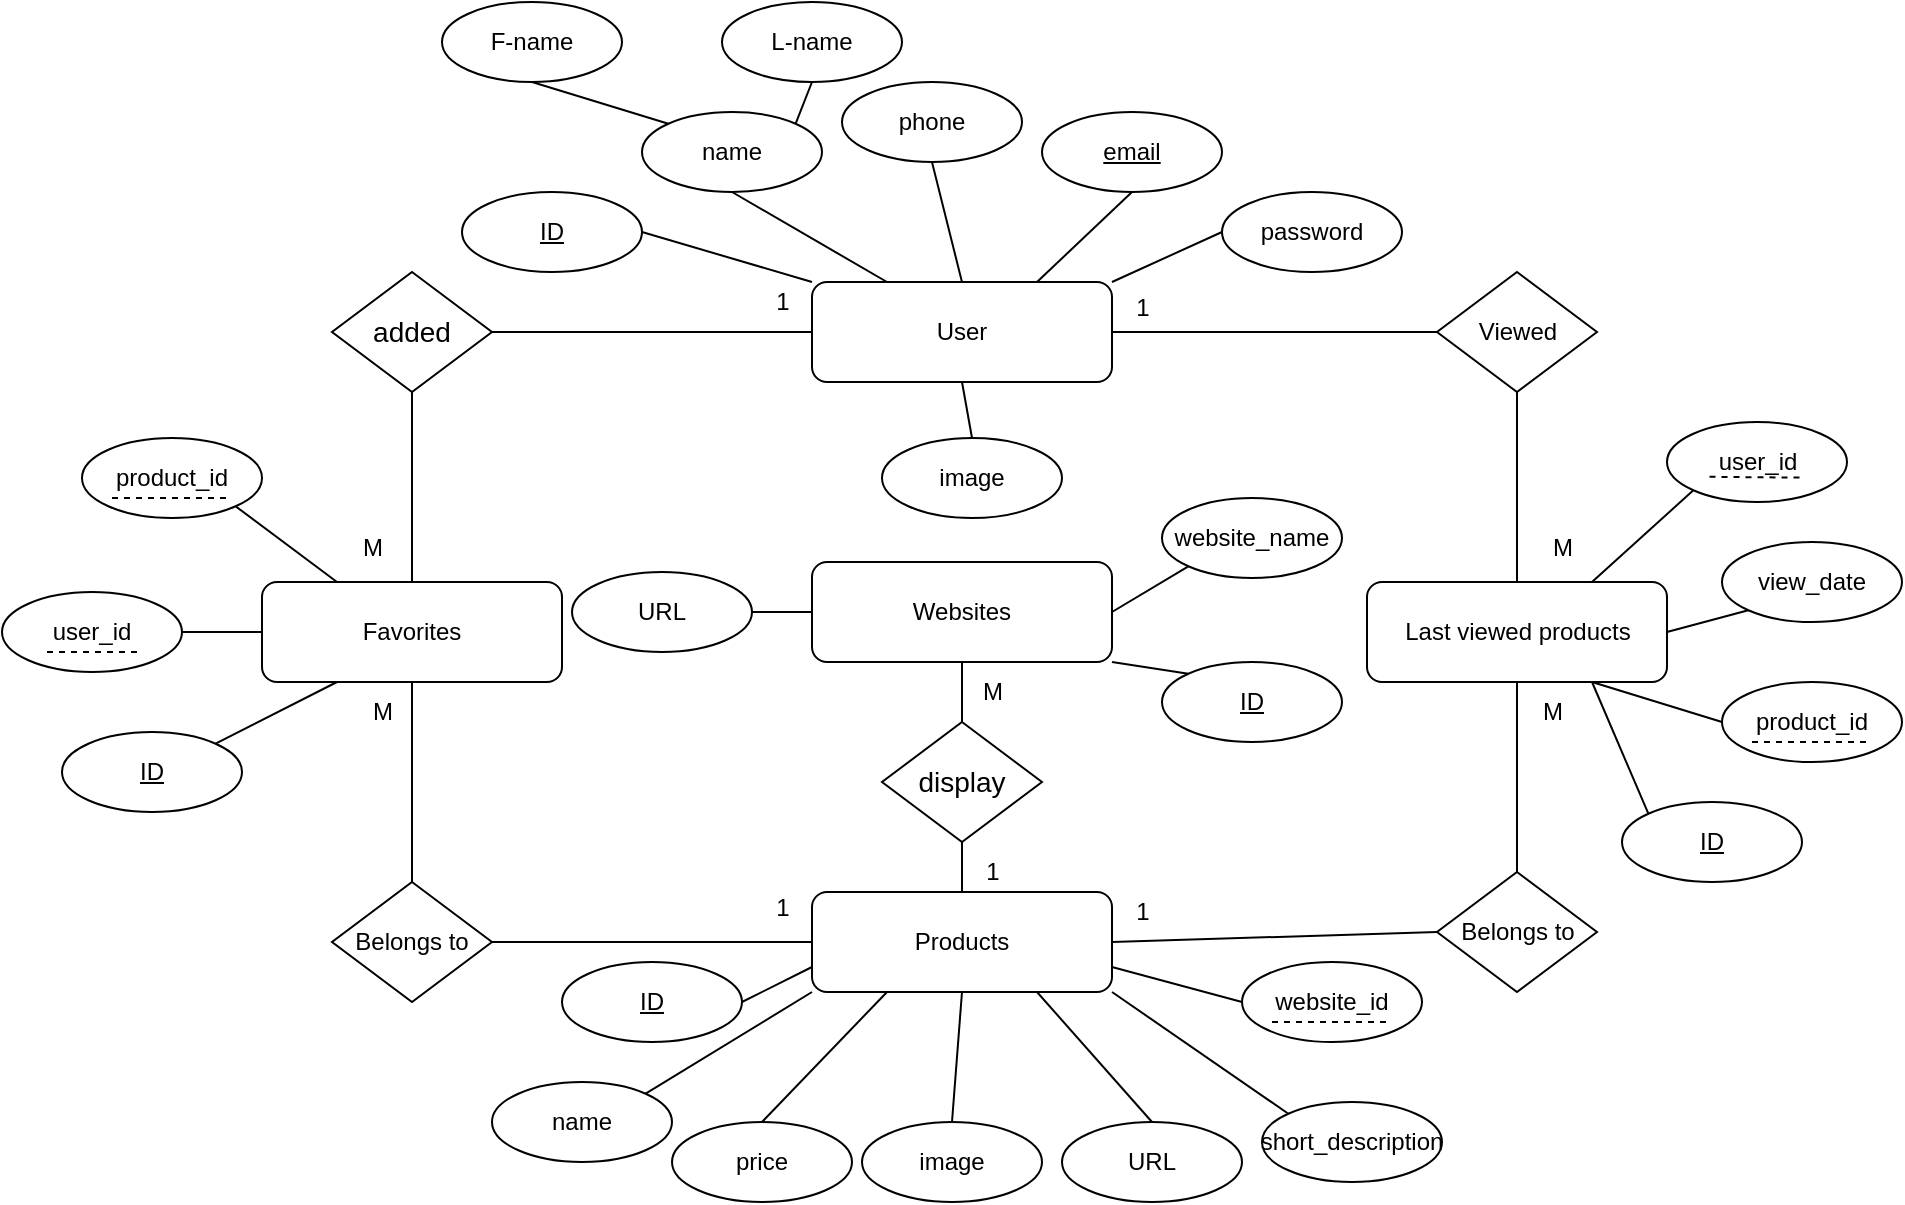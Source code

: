 <mxfile version="22.1.15" type="github">
  <diagram name="Page-1" id="WOP2-RksU-mO_7DsM-_O">
    <mxGraphModel dx="2109" dy="5055" grid="1" gridSize="10" guides="1" tooltips="1" connect="1" arrows="1" fold="1" page="1" pageScale="1" pageWidth="850" pageHeight="1100" math="0" shadow="0">
      <root>
        <mxCell id="0" />
        <mxCell id="1" parent="0" />
        <mxCell id="4PrdgSwKh92XZqFmVlbO-7" value="User" style="rounded=1;whiteSpace=wrap;html=1;" parent="1" vertex="1">
          <mxGeometry x="275" y="-3230" width="150" height="50" as="geometry" />
        </mxCell>
        <mxCell id="4PrdgSwKh92XZqFmVlbO-8" value="Products" style="rounded=1;whiteSpace=wrap;html=1;" parent="1" vertex="1">
          <mxGeometry x="275" y="-2925" width="150" height="50" as="geometry" />
        </mxCell>
        <mxCell id="4PrdgSwKh92XZqFmVlbO-10" value="Last viewed products" style="rounded=1;whiteSpace=wrap;html=1;" parent="1" vertex="1">
          <mxGeometry x="552.5" y="-3080" width="150" height="50" as="geometry" />
        </mxCell>
        <mxCell id="4PrdgSwKh92XZqFmVlbO-11" value="Favorites" style="rounded=1;whiteSpace=wrap;html=1;" parent="1" vertex="1">
          <mxGeometry y="-3080" width="150" height="50" as="geometry" />
        </mxCell>
        <mxCell id="4PrdgSwKh92XZqFmVlbO-12" value="Viewed" style="rhombus;whiteSpace=wrap;html=1;" parent="1" vertex="1">
          <mxGeometry x="587.5" y="-3235" width="80" height="60" as="geometry" />
        </mxCell>
        <mxCell id="4PrdgSwKh92XZqFmVlbO-13" value="" style="endArrow=none;html=1;rounded=0;exitX=0;exitY=0.5;exitDx=0;exitDy=0;entryX=1;entryY=0.5;entryDx=0;entryDy=0;" parent="1" source="4PrdgSwKh92XZqFmVlbO-12" target="4PrdgSwKh92XZqFmVlbO-7" edge="1">
          <mxGeometry width="50" height="50" relative="1" as="geometry">
            <mxPoint x="340" y="-3000" as="sourcePoint" />
            <mxPoint x="390" y="-3050" as="targetPoint" />
          </mxGeometry>
        </mxCell>
        <mxCell id="4PrdgSwKh92XZqFmVlbO-14" value="" style="endArrow=none;html=1;rounded=0;exitX=0.5;exitY=1;exitDx=0;exitDy=0;entryX=0.5;entryY=0;entryDx=0;entryDy=0;" parent="1" source="4PrdgSwKh92XZqFmVlbO-12" target="4PrdgSwKh92XZqFmVlbO-10" edge="1">
          <mxGeometry width="50" height="50" relative="1" as="geometry">
            <mxPoint x="340" y="-3000" as="sourcePoint" />
            <mxPoint x="390" y="-3050" as="targetPoint" />
          </mxGeometry>
        </mxCell>
        <mxCell id="4PrdgSwKh92XZqFmVlbO-16" value="&lt;span style=&quot;border-color: var(--border-color);&quot;&gt;&lt;font style=&quot;border-color: var(--border-color); font-size: 14px;&quot;&gt;added&lt;/font&gt;&lt;/span&gt;" style="rhombus;whiteSpace=wrap;html=1;" parent="1" vertex="1">
          <mxGeometry x="35" y="-3235" width="80" height="60" as="geometry" />
        </mxCell>
        <mxCell id="4PrdgSwKh92XZqFmVlbO-17" value="" style="endArrow=none;html=1;rounded=0;exitX=0.5;exitY=1;exitDx=0;exitDy=0;entryX=0.5;entryY=0;entryDx=0;entryDy=0;" parent="1" source="4PrdgSwKh92XZqFmVlbO-16" target="4PrdgSwKh92XZqFmVlbO-11" edge="1">
          <mxGeometry width="50" height="50" relative="1" as="geometry">
            <mxPoint x="-22.5" y="-2940" as="sourcePoint" />
            <mxPoint x="62.5" y="-2975" as="targetPoint" />
          </mxGeometry>
        </mxCell>
        <mxCell id="4PrdgSwKh92XZqFmVlbO-18" value="" style="endArrow=none;html=1;rounded=0;exitX=1;exitY=0.5;exitDx=0;exitDy=0;entryX=0;entryY=0.5;entryDx=0;entryDy=0;" parent="1" source="4PrdgSwKh92XZqFmVlbO-16" target="4PrdgSwKh92XZqFmVlbO-7" edge="1">
          <mxGeometry width="50" height="50" relative="1" as="geometry">
            <mxPoint x="-22.5" y="-2940" as="sourcePoint" />
            <mxPoint x="317.5" y="-2975" as="targetPoint" />
          </mxGeometry>
        </mxCell>
        <mxCell id="4PrdgSwKh92XZqFmVlbO-22" value="Belongs to" style="rhombus;whiteSpace=wrap;html=1;" parent="1" vertex="1">
          <mxGeometry x="35" y="-2930" width="80" height="60" as="geometry" />
        </mxCell>
        <mxCell id="4PrdgSwKh92XZqFmVlbO-23" value="" style="endArrow=none;html=1;rounded=0;exitX=0.5;exitY=0;exitDx=0;exitDy=0;entryX=0.5;entryY=1;entryDx=0;entryDy=0;" parent="1" source="4PrdgSwKh92XZqFmVlbO-22" target="4PrdgSwKh92XZqFmVlbO-11" edge="1">
          <mxGeometry width="50" height="50" relative="1" as="geometry">
            <mxPoint x="-65" y="-2835" as="sourcePoint" />
            <mxPoint x="20" y="-2870" as="targetPoint" />
          </mxGeometry>
        </mxCell>
        <mxCell id="4PrdgSwKh92XZqFmVlbO-24" value="" style="endArrow=none;html=1;rounded=0;exitX=1;exitY=0.5;exitDx=0;exitDy=0;entryX=0;entryY=0.5;entryDx=0;entryDy=0;" parent="1" source="4PrdgSwKh92XZqFmVlbO-22" target="4PrdgSwKh92XZqFmVlbO-8" edge="1">
          <mxGeometry width="50" height="50" relative="1" as="geometry">
            <mxPoint x="-65" y="-2835" as="sourcePoint" />
            <mxPoint x="275" y="-2870" as="targetPoint" />
          </mxGeometry>
        </mxCell>
        <mxCell id="4PrdgSwKh92XZqFmVlbO-25" value="Belongs to" style="rhombus;whiteSpace=wrap;html=1;" parent="1" vertex="1">
          <mxGeometry x="587.5" y="-2935" width="80" height="60" as="geometry" />
        </mxCell>
        <mxCell id="4PrdgSwKh92XZqFmVlbO-26" value="" style="endArrow=none;html=1;rounded=0;exitX=0;exitY=0.5;exitDx=0;exitDy=0;entryX=1;entryY=0.5;entryDx=0;entryDy=0;" parent="1" source="4PrdgSwKh92XZqFmVlbO-25" target="4PrdgSwKh92XZqFmVlbO-8" edge="1">
          <mxGeometry width="50" height="50" relative="1" as="geometry">
            <mxPoint x="337.5" y="-2885" as="sourcePoint" />
            <mxPoint x="422.5" y="-2920" as="targetPoint" />
          </mxGeometry>
        </mxCell>
        <mxCell id="4PrdgSwKh92XZqFmVlbO-27" value="" style="endArrow=none;html=1;rounded=0;exitX=0.5;exitY=0;exitDx=0;exitDy=0;entryX=0.5;entryY=1;entryDx=0;entryDy=0;" parent="1" source="4PrdgSwKh92XZqFmVlbO-25" target="4PrdgSwKh92XZqFmVlbO-10" edge="1">
          <mxGeometry width="50" height="50" relative="1" as="geometry">
            <mxPoint x="337.5" y="-2885" as="sourcePoint" />
            <mxPoint x="677.5" y="-2920" as="targetPoint" />
          </mxGeometry>
        </mxCell>
        <mxCell id="4PrdgSwKh92XZqFmVlbO-31" value="Websites" style="rounded=1;whiteSpace=wrap;html=1;" parent="1" vertex="1">
          <mxGeometry x="275" y="-3090" width="150" height="50" as="geometry" />
        </mxCell>
        <mxCell id="4PrdgSwKh92XZqFmVlbO-32" value="&lt;span style=&quot;border-color: var(--border-color);&quot;&gt;&lt;font style=&quot;border-color: var(--border-color); font-size: 14px;&quot;&gt;display&lt;/font&gt;&lt;/span&gt;" style="rhombus;whiteSpace=wrap;html=1;" parent="1" vertex="1">
          <mxGeometry x="310" y="-3010" width="80" height="60" as="geometry" />
        </mxCell>
        <mxCell id="4PrdgSwKh92XZqFmVlbO-33" value="" style="endArrow=none;html=1;rounded=0;exitX=0.5;exitY=0;exitDx=0;exitDy=0;entryX=0.5;entryY=1;entryDx=0;entryDy=0;" parent="1" source="4PrdgSwKh92XZqFmVlbO-32" target="4PrdgSwKh92XZqFmVlbO-31" edge="1">
          <mxGeometry width="50" height="50" relative="1" as="geometry">
            <mxPoint x="137.5" y="-2935" as="sourcePoint" />
            <mxPoint x="222.5" y="-2970" as="targetPoint" />
          </mxGeometry>
        </mxCell>
        <mxCell id="4PrdgSwKh92XZqFmVlbO-34" value="" style="endArrow=none;html=1;rounded=0;exitX=0.5;exitY=1;exitDx=0;exitDy=0;entryX=0.5;entryY=0;entryDx=0;entryDy=0;" parent="1" source="4PrdgSwKh92XZqFmVlbO-32" edge="1">
          <mxGeometry width="50" height="50" relative="1" as="geometry">
            <mxPoint x="137.5" y="-2935" as="sourcePoint" />
            <mxPoint x="350" y="-2925" as="targetPoint" />
          </mxGeometry>
        </mxCell>
        <mxCell id="4PrdgSwKh92XZqFmVlbO-41" value="1" style="text;html=1;align=center;verticalAlign=middle;resizable=0;points=[];autosize=1;strokeColor=none;fillColor=none;" parent="1" vertex="1">
          <mxGeometry x="350" y="-2950" width="30" height="30" as="geometry" />
        </mxCell>
        <mxCell id="4PrdgSwKh92XZqFmVlbO-42" value="M" style="text;html=1;align=center;verticalAlign=middle;resizable=0;points=[];autosize=1;strokeColor=none;fillColor=none;" parent="1" vertex="1">
          <mxGeometry x="350" y="-3040" width="30" height="30" as="geometry" />
        </mxCell>
        <mxCell id="4PrdgSwKh92XZqFmVlbO-43" value="1" style="text;html=1;align=center;verticalAlign=middle;resizable=0;points=[];autosize=1;strokeColor=none;fillColor=none;" parent="1" vertex="1">
          <mxGeometry x="425" y="-3232" width="30" height="30" as="geometry" />
        </mxCell>
        <mxCell id="4PrdgSwKh92XZqFmVlbO-44" value="M" style="text;html=1;align=center;verticalAlign=middle;resizable=0;points=[];autosize=1;strokeColor=none;fillColor=none;" parent="1" vertex="1">
          <mxGeometry x="635" y="-3112" width="30" height="30" as="geometry" />
        </mxCell>
        <mxCell id="4PrdgSwKh92XZqFmVlbO-45" value="1" style="text;html=1;align=center;verticalAlign=middle;resizable=0;points=[];autosize=1;strokeColor=none;fillColor=none;" parent="1" vertex="1">
          <mxGeometry x="245" y="-3235" width="30" height="30" as="geometry" />
        </mxCell>
        <mxCell id="4PrdgSwKh92XZqFmVlbO-46" value="M" style="text;html=1;align=center;verticalAlign=middle;resizable=0;points=[];autosize=1;strokeColor=none;fillColor=none;" parent="1" vertex="1">
          <mxGeometry x="40" y="-3112" width="30" height="30" as="geometry" />
        </mxCell>
        <mxCell id="4PrdgSwKh92XZqFmVlbO-47" value="1" style="text;html=1;align=center;verticalAlign=middle;resizable=0;points=[];autosize=1;strokeColor=none;fillColor=none;" parent="1" vertex="1">
          <mxGeometry x="425" y="-2930" width="30" height="30" as="geometry" />
        </mxCell>
        <mxCell id="4PrdgSwKh92XZqFmVlbO-48" value="1" style="text;html=1;align=center;verticalAlign=middle;resizable=0;points=[];autosize=1;strokeColor=none;fillColor=none;" parent="1" vertex="1">
          <mxGeometry x="245" y="-2932" width="30" height="30" as="geometry" />
        </mxCell>
        <mxCell id="4PrdgSwKh92XZqFmVlbO-49" value="M" style="text;html=1;align=center;verticalAlign=middle;resizable=0;points=[];autosize=1;strokeColor=none;fillColor=none;" parent="1" vertex="1">
          <mxGeometry x="45" y="-3030" width="30" height="30" as="geometry" />
        </mxCell>
        <mxCell id="4PrdgSwKh92XZqFmVlbO-50" value="M" style="text;html=1;align=center;verticalAlign=middle;resizable=0;points=[];autosize=1;strokeColor=none;fillColor=none;" parent="1" vertex="1">
          <mxGeometry x="630" y="-3030" width="30" height="30" as="geometry" />
        </mxCell>
        <mxCell id="4PrdgSwKh92XZqFmVlbO-51" value="URL" style="ellipse;whiteSpace=wrap;html=1;" parent="1" vertex="1">
          <mxGeometry x="155" y="-3085" width="90" height="40" as="geometry" />
        </mxCell>
        <mxCell id="4PrdgSwKh92XZqFmVlbO-53" value="website_name" style="ellipse;whiteSpace=wrap;html=1;" parent="1" vertex="1">
          <mxGeometry x="450" y="-3122" width="90" height="40" as="geometry" />
        </mxCell>
        <mxCell id="4PrdgSwKh92XZqFmVlbO-56" value="" style="endArrow=none;html=1;rounded=0;exitX=1;exitY=0.5;exitDx=0;exitDy=0;entryX=0;entryY=0.5;entryDx=0;entryDy=0;" parent="1" source="4PrdgSwKh92XZqFmVlbO-51" target="4PrdgSwKh92XZqFmVlbO-31" edge="1">
          <mxGeometry width="50" height="50" relative="1" as="geometry">
            <mxPoint x="360" y="-3080" as="sourcePoint" />
            <mxPoint x="360" y="-3102" as="targetPoint" />
          </mxGeometry>
        </mxCell>
        <mxCell id="4PrdgSwKh92XZqFmVlbO-57" value="" style="endArrow=none;html=1;rounded=0;exitX=1;exitY=0.5;exitDx=0;exitDy=0;entryX=0;entryY=1;entryDx=0;entryDy=0;" parent="1" source="4PrdgSwKh92XZqFmVlbO-31" target="4PrdgSwKh92XZqFmVlbO-53" edge="1">
          <mxGeometry width="50" height="50" relative="1" as="geometry">
            <mxPoint x="370" y="-3070" as="sourcePoint" />
            <mxPoint x="370" y="-3092" as="targetPoint" />
          </mxGeometry>
        </mxCell>
        <mxCell id="4PrdgSwKh92XZqFmVlbO-59" value="name" style="ellipse;whiteSpace=wrap;html=1;" parent="1" vertex="1">
          <mxGeometry x="190" y="-3315" width="90" height="40" as="geometry" />
        </mxCell>
        <mxCell id="4PrdgSwKh92XZqFmVlbO-60" value="password" style="ellipse;whiteSpace=wrap;html=1;" parent="1" vertex="1">
          <mxGeometry x="480" y="-3275" width="90" height="40" as="geometry" />
        </mxCell>
        <mxCell id="4PrdgSwKh92XZqFmVlbO-61" value="&lt;u&gt;email&lt;/u&gt;" style="ellipse;whiteSpace=wrap;html=1;" parent="1" vertex="1">
          <mxGeometry x="390" y="-3315" width="90" height="40" as="geometry" />
        </mxCell>
        <mxCell id="4PrdgSwKh92XZqFmVlbO-62" value="&lt;u&gt;ID&lt;/u&gt;" style="ellipse;whiteSpace=wrap;html=1;" parent="1" vertex="1">
          <mxGeometry x="100" y="-3275" width="90" height="40" as="geometry" />
        </mxCell>
        <mxCell id="4PrdgSwKh92XZqFmVlbO-63" value="" style="endArrow=none;html=1;rounded=0;exitX=1;exitY=0.5;exitDx=0;exitDy=0;entryX=0;entryY=0;entryDx=0;entryDy=0;" parent="1" source="4PrdgSwKh92XZqFmVlbO-62" target="4PrdgSwKh92XZqFmVlbO-7" edge="1">
          <mxGeometry width="50" height="50" relative="1" as="geometry">
            <mxPoint x="180" y="-3030" as="sourcePoint" />
            <mxPoint x="230" y="-3080" as="targetPoint" />
          </mxGeometry>
        </mxCell>
        <mxCell id="4PrdgSwKh92XZqFmVlbO-64" value="" style="endArrow=none;html=1;rounded=0;exitX=0.5;exitY=1;exitDx=0;exitDy=0;entryX=0.25;entryY=0;entryDx=0;entryDy=0;" parent="1" source="4PrdgSwKh92XZqFmVlbO-59" target="4PrdgSwKh92XZqFmVlbO-7" edge="1">
          <mxGeometry width="50" height="50" relative="1" as="geometry">
            <mxPoint x="210" y="-3250" as="sourcePoint" />
            <mxPoint x="285" y="-3220" as="targetPoint" />
          </mxGeometry>
        </mxCell>
        <mxCell id="4PrdgSwKh92XZqFmVlbO-65" value="" style="endArrow=none;html=1;rounded=0;exitX=0.5;exitY=1;exitDx=0;exitDy=0;entryX=0.75;entryY=0;entryDx=0;entryDy=0;" parent="1" source="4PrdgSwKh92XZqFmVlbO-61" target="4PrdgSwKh92XZqFmVlbO-7" edge="1">
          <mxGeometry width="50" height="50" relative="1" as="geometry">
            <mxPoint x="220" y="-3240" as="sourcePoint" />
            <mxPoint x="295" y="-3210" as="targetPoint" />
          </mxGeometry>
        </mxCell>
        <mxCell id="4PrdgSwKh92XZqFmVlbO-66" value="" style="endArrow=none;html=1;rounded=0;exitX=0;exitY=0.5;exitDx=0;exitDy=0;entryX=1;entryY=0;entryDx=0;entryDy=0;" parent="1" source="4PrdgSwKh92XZqFmVlbO-60" target="4PrdgSwKh92XZqFmVlbO-7" edge="1">
          <mxGeometry width="50" height="50" relative="1" as="geometry">
            <mxPoint x="230" y="-3230" as="sourcePoint" />
            <mxPoint x="305" y="-3200" as="targetPoint" />
          </mxGeometry>
        </mxCell>
        <mxCell id="4PrdgSwKh92XZqFmVlbO-67" value="F-name" style="ellipse;whiteSpace=wrap;html=1;" parent="1" vertex="1">
          <mxGeometry x="90" y="-3370" width="90" height="40" as="geometry" />
        </mxCell>
        <mxCell id="4PrdgSwKh92XZqFmVlbO-68" value="L-name" style="ellipse;whiteSpace=wrap;html=1;" parent="1" vertex="1">
          <mxGeometry x="230" y="-3370" width="90" height="40" as="geometry" />
        </mxCell>
        <mxCell id="4PrdgSwKh92XZqFmVlbO-69" value="" style="endArrow=none;html=1;rounded=0;exitX=0.5;exitY=1;exitDx=0;exitDy=0;entryX=0;entryY=0;entryDx=0;entryDy=0;" parent="1" source="4PrdgSwKh92XZqFmVlbO-67" target="4PrdgSwKh92XZqFmVlbO-59" edge="1">
          <mxGeometry width="50" height="50" relative="1" as="geometry">
            <mxPoint x="180" y="-3030" as="sourcePoint" />
            <mxPoint x="230" y="-3080" as="targetPoint" />
          </mxGeometry>
        </mxCell>
        <mxCell id="4PrdgSwKh92XZqFmVlbO-70" value="" style="endArrow=none;html=1;rounded=0;exitX=0.5;exitY=1;exitDx=0;exitDy=0;entryX=1;entryY=0;entryDx=0;entryDy=0;" parent="1" source="4PrdgSwKh92XZqFmVlbO-68" target="4PrdgSwKh92XZqFmVlbO-59" edge="1">
          <mxGeometry width="50" height="50" relative="1" as="geometry">
            <mxPoint x="207" y="-3346" as="sourcePoint" />
            <mxPoint x="233" y="-3314" as="targetPoint" />
          </mxGeometry>
        </mxCell>
        <mxCell id="4PrdgSwKh92XZqFmVlbO-71" value="user_id" style="ellipse;whiteSpace=wrap;html=1;" parent="1" vertex="1">
          <mxGeometry x="702.5" y="-3160" width="90" height="40" as="geometry" />
        </mxCell>
        <mxCell id="4PrdgSwKh92XZqFmVlbO-73" value="view_date" style="ellipse;whiteSpace=wrap;html=1;" parent="1" vertex="1">
          <mxGeometry x="730" y="-3100" width="90" height="40" as="geometry" />
        </mxCell>
        <mxCell id="4PrdgSwKh92XZqFmVlbO-74" value="product_id" style="ellipse;whiteSpace=wrap;html=1;" parent="1" vertex="1">
          <mxGeometry x="730" y="-3030" width="90" height="40" as="geometry" />
        </mxCell>
        <mxCell id="4PrdgSwKh92XZqFmVlbO-75" value="" style="endArrow=none;html=1;rounded=0;exitX=0.75;exitY=0;exitDx=0;exitDy=0;entryX=0;entryY=1;entryDx=0;entryDy=0;" parent="1" source="4PrdgSwKh92XZqFmVlbO-10" target="4PrdgSwKh92XZqFmVlbO-71" edge="1">
          <mxGeometry width="50" height="50" relative="1" as="geometry">
            <mxPoint x="480" y="-3020" as="sourcePoint" />
            <mxPoint x="530" y="-3070" as="targetPoint" />
          </mxGeometry>
        </mxCell>
        <mxCell id="4PrdgSwKh92XZqFmVlbO-76" value="" style="endArrow=none;html=1;rounded=0;exitX=1;exitY=0.5;exitDx=0;exitDy=0;entryX=0;entryY=1;entryDx=0;entryDy=0;" parent="1" source="4PrdgSwKh92XZqFmVlbO-10" target="4PrdgSwKh92XZqFmVlbO-73" edge="1">
          <mxGeometry width="50" height="50" relative="1" as="geometry">
            <mxPoint x="480" y="-3020" as="sourcePoint" />
            <mxPoint x="530" y="-3070" as="targetPoint" />
          </mxGeometry>
        </mxCell>
        <mxCell id="4PrdgSwKh92XZqFmVlbO-77" value="" style="endArrow=none;html=1;rounded=0;exitX=0.75;exitY=1;exitDx=0;exitDy=0;entryX=0;entryY=0.5;entryDx=0;entryDy=0;" parent="1" source="4PrdgSwKh92XZqFmVlbO-10" target="4PrdgSwKh92XZqFmVlbO-74" edge="1">
          <mxGeometry width="50" height="50" relative="1" as="geometry">
            <mxPoint x="480" y="-3020" as="sourcePoint" />
            <mxPoint x="530" y="-3070" as="targetPoint" />
          </mxGeometry>
        </mxCell>
        <mxCell id="4PrdgSwKh92XZqFmVlbO-78" value="&lt;u&gt;ID&lt;/u&gt;" style="ellipse;whiteSpace=wrap;html=1;" parent="1" vertex="1">
          <mxGeometry x="150" y="-2890" width="90" height="40" as="geometry" />
        </mxCell>
        <mxCell id="4PrdgSwKh92XZqFmVlbO-79" value="price" style="ellipse;whiteSpace=wrap;html=1;" parent="1" vertex="1">
          <mxGeometry x="205" y="-2810" width="90" height="40" as="geometry" />
        </mxCell>
        <mxCell id="4PrdgSwKh92XZqFmVlbO-80" value="image" style="ellipse;whiteSpace=wrap;html=1;" parent="1" vertex="1">
          <mxGeometry x="300" y="-2810" width="90" height="40" as="geometry" />
        </mxCell>
        <mxCell id="4PrdgSwKh92XZqFmVlbO-81" value="&lt;u&gt;ID&lt;/u&gt;" style="ellipse;whiteSpace=wrap;html=1;" parent="1" vertex="1">
          <mxGeometry x="680" y="-2970" width="90" height="40" as="geometry" />
        </mxCell>
        <mxCell id="4PrdgSwKh92XZqFmVlbO-82" value="" style="endArrow=none;html=1;rounded=0;exitX=0.75;exitY=1;exitDx=0;exitDy=0;entryX=0;entryY=0;entryDx=0;entryDy=0;" parent="1" source="4PrdgSwKh92XZqFmVlbO-10" target="4PrdgSwKh92XZqFmVlbO-81" edge="1">
          <mxGeometry width="50" height="50" relative="1" as="geometry">
            <mxPoint x="675" y="-3020" as="sourcePoint" />
            <mxPoint x="740" y="-3000" as="targetPoint" />
          </mxGeometry>
        </mxCell>
        <mxCell id="4PrdgSwKh92XZqFmVlbO-83" value="&lt;u&gt;ID&lt;/u&gt;" style="ellipse;whiteSpace=wrap;html=1;" parent="1" vertex="1">
          <mxGeometry x="450" y="-3040" width="90" height="40" as="geometry" />
        </mxCell>
        <mxCell id="4PrdgSwKh92XZqFmVlbO-84" value="" style="endArrow=none;html=1;rounded=0;exitX=1;exitY=1;exitDx=0;exitDy=0;entryX=0;entryY=0;entryDx=0;entryDy=0;" parent="1" source="4PrdgSwKh92XZqFmVlbO-31" target="4PrdgSwKh92XZqFmVlbO-83" edge="1">
          <mxGeometry width="50" height="50" relative="1" as="geometry">
            <mxPoint x="330" y="-3170" as="sourcePoint" />
            <mxPoint x="380" y="-3220" as="targetPoint" />
          </mxGeometry>
        </mxCell>
        <mxCell id="4PrdgSwKh92XZqFmVlbO-86" value="&lt;div&gt;short_description&lt;/div&gt;" style="ellipse;whiteSpace=wrap;html=1;" parent="1" vertex="1">
          <mxGeometry x="500" y="-2820" width="90" height="40" as="geometry" />
        </mxCell>
        <mxCell id="4PrdgSwKh92XZqFmVlbO-87" value="&lt;div&gt;website_id&lt;/div&gt;" style="ellipse;whiteSpace=wrap;html=1;" parent="1" vertex="1">
          <mxGeometry x="490" y="-2890" width="90" height="40" as="geometry" />
        </mxCell>
        <mxCell id="4PrdgSwKh92XZqFmVlbO-88" value="URL" style="ellipse;whiteSpace=wrap;html=1;" parent="1" vertex="1">
          <mxGeometry x="400" y="-2810" width="90" height="40" as="geometry" />
        </mxCell>
        <mxCell id="4PrdgSwKh92XZqFmVlbO-89" value="" style="endArrow=none;html=1;rounded=0;exitX=1;exitY=0.5;exitDx=0;exitDy=0;entryX=0;entryY=0.75;entryDx=0;entryDy=0;" parent="1" source="4PrdgSwKh92XZqFmVlbO-78" target="4PrdgSwKh92XZqFmVlbO-8" edge="1">
          <mxGeometry width="50" height="50" relative="1" as="geometry">
            <mxPoint x="330" y="-2900" as="sourcePoint" />
            <mxPoint x="380" y="-2950" as="targetPoint" />
          </mxGeometry>
        </mxCell>
        <mxCell id="4PrdgSwKh92XZqFmVlbO-90" value="" style="endArrow=none;html=1;rounded=0;entryX=0.25;entryY=1;entryDx=0;entryDy=0;exitX=0.5;exitY=0;exitDx=0;exitDy=0;" parent="1" source="4PrdgSwKh92XZqFmVlbO-79" target="4PrdgSwKh92XZqFmVlbO-8" edge="1">
          <mxGeometry width="50" height="50" relative="1" as="geometry">
            <mxPoint x="250" y="-2845" as="sourcePoint" />
            <mxPoint x="285" y="-2865" as="targetPoint" />
          </mxGeometry>
        </mxCell>
        <mxCell id="4PrdgSwKh92XZqFmVlbO-91" value="" style="endArrow=none;html=1;rounded=0;exitX=0.5;exitY=0;exitDx=0;exitDy=0;entryX=0.5;entryY=1;entryDx=0;entryDy=0;" parent="1" source="4PrdgSwKh92XZqFmVlbO-80" target="4PrdgSwKh92XZqFmVlbO-8" edge="1">
          <mxGeometry width="50" height="50" relative="1" as="geometry">
            <mxPoint x="245" y="-2800" as="sourcePoint" />
            <mxPoint x="320" y="-2870" as="targetPoint" />
          </mxGeometry>
        </mxCell>
        <mxCell id="4PrdgSwKh92XZqFmVlbO-92" value="" style="endArrow=none;html=1;rounded=0;entryX=0.75;entryY=1;entryDx=0;entryDy=0;exitX=0.5;exitY=0;exitDx=0;exitDy=0;" parent="1" source="4PrdgSwKh92XZqFmVlbO-88" target="4PrdgSwKh92XZqFmVlbO-8" edge="1">
          <mxGeometry width="50" height="50" relative="1" as="geometry">
            <mxPoint x="255" y="-2790" as="sourcePoint" />
            <mxPoint x="333" y="-2855" as="targetPoint" />
          </mxGeometry>
        </mxCell>
        <mxCell id="4PrdgSwKh92XZqFmVlbO-93" value="" style="endArrow=none;html=1;rounded=0;entryX=1;entryY=1;entryDx=0;entryDy=0;exitX=0;exitY=0;exitDx=0;exitDy=0;" parent="1" source="4PrdgSwKh92XZqFmVlbO-86" target="4PrdgSwKh92XZqFmVlbO-8" edge="1">
          <mxGeometry width="50" height="50" relative="1" as="geometry">
            <mxPoint x="265" y="-2780" as="sourcePoint" />
            <mxPoint x="343" y="-2845" as="targetPoint" />
          </mxGeometry>
        </mxCell>
        <mxCell id="4PrdgSwKh92XZqFmVlbO-94" value="" style="endArrow=none;html=1;rounded=0;entryX=1;entryY=0.75;entryDx=0;entryDy=0;exitX=0;exitY=0.5;exitDx=0;exitDy=0;" parent="1" source="4PrdgSwKh92XZqFmVlbO-87" target="4PrdgSwKh92XZqFmVlbO-8" edge="1">
          <mxGeometry width="50" height="50" relative="1" as="geometry">
            <mxPoint x="275" y="-2770" as="sourcePoint" />
            <mxPoint x="353" y="-2835" as="targetPoint" />
          </mxGeometry>
        </mxCell>
        <mxCell id="4PrdgSwKh92XZqFmVlbO-95" value="name" style="ellipse;whiteSpace=wrap;html=1;" parent="1" vertex="1">
          <mxGeometry x="115" y="-2830" width="90" height="40" as="geometry" />
        </mxCell>
        <mxCell id="4PrdgSwKh92XZqFmVlbO-97" value="" style="endArrow=none;html=1;rounded=0;entryX=0;entryY=1;entryDx=0;entryDy=0;exitX=1;exitY=0;exitDx=0;exitDy=0;" parent="1" source="4PrdgSwKh92XZqFmVlbO-95" target="4PrdgSwKh92XZqFmVlbO-8" edge="1">
          <mxGeometry width="50" height="50" relative="1" as="geometry">
            <mxPoint x="260" y="-2800" as="sourcePoint" />
            <mxPoint x="323" y="-2865" as="targetPoint" />
          </mxGeometry>
        </mxCell>
        <mxCell id="4PrdgSwKh92XZqFmVlbO-98" value="product_id" style="ellipse;whiteSpace=wrap;html=1;" parent="1" vertex="1">
          <mxGeometry x="-90" y="-3152" width="90" height="40" as="geometry" />
        </mxCell>
        <mxCell id="4PrdgSwKh92XZqFmVlbO-99" value="user_id" style="ellipse;whiteSpace=wrap;html=1;" parent="1" vertex="1">
          <mxGeometry x="-130" y="-3075" width="90" height="40" as="geometry" />
        </mxCell>
        <mxCell id="4PrdgSwKh92XZqFmVlbO-100" value="&lt;u&gt;ID&lt;/u&gt;" style="ellipse;whiteSpace=wrap;html=1;" parent="1" vertex="1">
          <mxGeometry x="-100" y="-3005" width="90" height="40" as="geometry" />
        </mxCell>
        <mxCell id="4PrdgSwKh92XZqFmVlbO-101" value="" style="endArrow=none;html=1;rounded=0;exitX=1;exitY=0;exitDx=0;exitDy=0;entryX=0.25;entryY=1;entryDx=0;entryDy=0;" parent="1" source="4PrdgSwKh92XZqFmVlbO-100" target="4PrdgSwKh92XZqFmVlbO-11" edge="1">
          <mxGeometry width="50" height="50" relative="1" as="geometry">
            <mxPoint x="180" y="-3000" as="sourcePoint" />
            <mxPoint x="230" y="-3050" as="targetPoint" />
          </mxGeometry>
        </mxCell>
        <mxCell id="4PrdgSwKh92XZqFmVlbO-102" value="" style="endArrow=none;html=1;rounded=0;exitX=1;exitY=0.5;exitDx=0;exitDy=0;entryX=0;entryY=0.5;entryDx=0;entryDy=0;" parent="1" source="4PrdgSwKh92XZqFmVlbO-99" target="4PrdgSwKh92XZqFmVlbO-11" edge="1">
          <mxGeometry width="50" height="50" relative="1" as="geometry">
            <mxPoint x="-13" y="-2989" as="sourcePoint" />
            <mxPoint x="48" y="-3020" as="targetPoint" />
          </mxGeometry>
        </mxCell>
        <mxCell id="4PrdgSwKh92XZqFmVlbO-103" value="" style="endArrow=none;html=1;rounded=0;exitX=1;exitY=1;exitDx=0;exitDy=0;entryX=0.25;entryY=0;entryDx=0;entryDy=0;" parent="1" source="4PrdgSwKh92XZqFmVlbO-98" target="4PrdgSwKh92XZqFmVlbO-11" edge="1">
          <mxGeometry width="50" height="50" relative="1" as="geometry">
            <mxPoint x="-3" y="-2979" as="sourcePoint" />
            <mxPoint x="58" y="-3010" as="targetPoint" />
          </mxGeometry>
        </mxCell>
        <mxCell id="4PrdgSwKh92XZqFmVlbO-104" value="" style="endArrow=none;html=1;rounded=0;dashed=1;" parent="1" edge="1">
          <mxGeometry width="50" height="50" relative="1" as="geometry">
            <mxPoint x="745" y="-3000" as="sourcePoint" />
            <mxPoint x="805" y="-3000" as="targetPoint" />
          </mxGeometry>
        </mxCell>
        <mxCell id="4PrdgSwKh92XZqFmVlbO-105" value="" style="endArrow=none;html=1;rounded=0;dashed=1;" parent="1" edge="1">
          <mxGeometry width="50" height="50" relative="1" as="geometry">
            <mxPoint x="723.75" y="-3132.59" as="sourcePoint" />
            <mxPoint x="771.25" y="-3132.18" as="targetPoint" />
          </mxGeometry>
        </mxCell>
        <mxCell id="4PrdgSwKh92XZqFmVlbO-106" value="" style="endArrow=none;html=1;rounded=0;dashed=1;" parent="1" edge="1">
          <mxGeometry width="50" height="50" relative="1" as="geometry">
            <mxPoint x="505" y="-2860" as="sourcePoint" />
            <mxPoint x="565" y="-2860" as="targetPoint" />
          </mxGeometry>
        </mxCell>
        <mxCell id="4PrdgSwKh92XZqFmVlbO-107" value="" style="endArrow=none;html=1;rounded=0;dashed=1;" parent="1" edge="1">
          <mxGeometry width="50" height="50" relative="1" as="geometry">
            <mxPoint x="-107.5" y="-3045" as="sourcePoint" />
            <mxPoint x="-62.5" y="-3045" as="targetPoint" />
          </mxGeometry>
        </mxCell>
        <mxCell id="4PrdgSwKh92XZqFmVlbO-108" value="" style="endArrow=none;html=1;rounded=0;dashed=1;" parent="1" edge="1">
          <mxGeometry width="50" height="50" relative="1" as="geometry">
            <mxPoint x="-75" y="-3122" as="sourcePoint" />
            <mxPoint x="-15" y="-3122" as="targetPoint" />
          </mxGeometry>
        </mxCell>
        <mxCell id="yc6WeWBSMfXAPnaSwI1Z-1" value="phone" style="ellipse;whiteSpace=wrap;html=1;" vertex="1" parent="1">
          <mxGeometry x="290" y="-3330" width="90" height="40" as="geometry" />
        </mxCell>
        <mxCell id="yc6WeWBSMfXAPnaSwI1Z-2" value="" style="endArrow=none;html=1;rounded=0;exitX=0.5;exitY=1;exitDx=0;exitDy=0;entryX=0.5;entryY=0;entryDx=0;entryDy=0;" edge="1" parent="1" source="yc6WeWBSMfXAPnaSwI1Z-1" target="4PrdgSwKh92XZqFmVlbO-7">
          <mxGeometry width="50" height="50" relative="1" as="geometry">
            <mxPoint x="145" y="-3320" as="sourcePoint" />
            <mxPoint x="213" y="-3299" as="targetPoint" />
          </mxGeometry>
        </mxCell>
        <mxCell id="yc6WeWBSMfXAPnaSwI1Z-3" value="image" style="ellipse;whiteSpace=wrap;html=1;" vertex="1" parent="1">
          <mxGeometry x="310" y="-3152" width="90" height="40" as="geometry" />
        </mxCell>
        <mxCell id="yc6WeWBSMfXAPnaSwI1Z-4" value="" style="endArrow=none;html=1;rounded=0;exitX=0.5;exitY=0;exitDx=0;exitDy=0;entryX=0.5;entryY=1;entryDx=0;entryDy=0;" edge="1" parent="1" source="yc6WeWBSMfXAPnaSwI1Z-3" target="4PrdgSwKh92XZqFmVlbO-7">
          <mxGeometry width="50" height="50" relative="1" as="geometry">
            <mxPoint x="245" y="-3265" as="sourcePoint" />
            <mxPoint x="323" y="-3220" as="targetPoint" />
          </mxGeometry>
        </mxCell>
      </root>
    </mxGraphModel>
  </diagram>
</mxfile>

